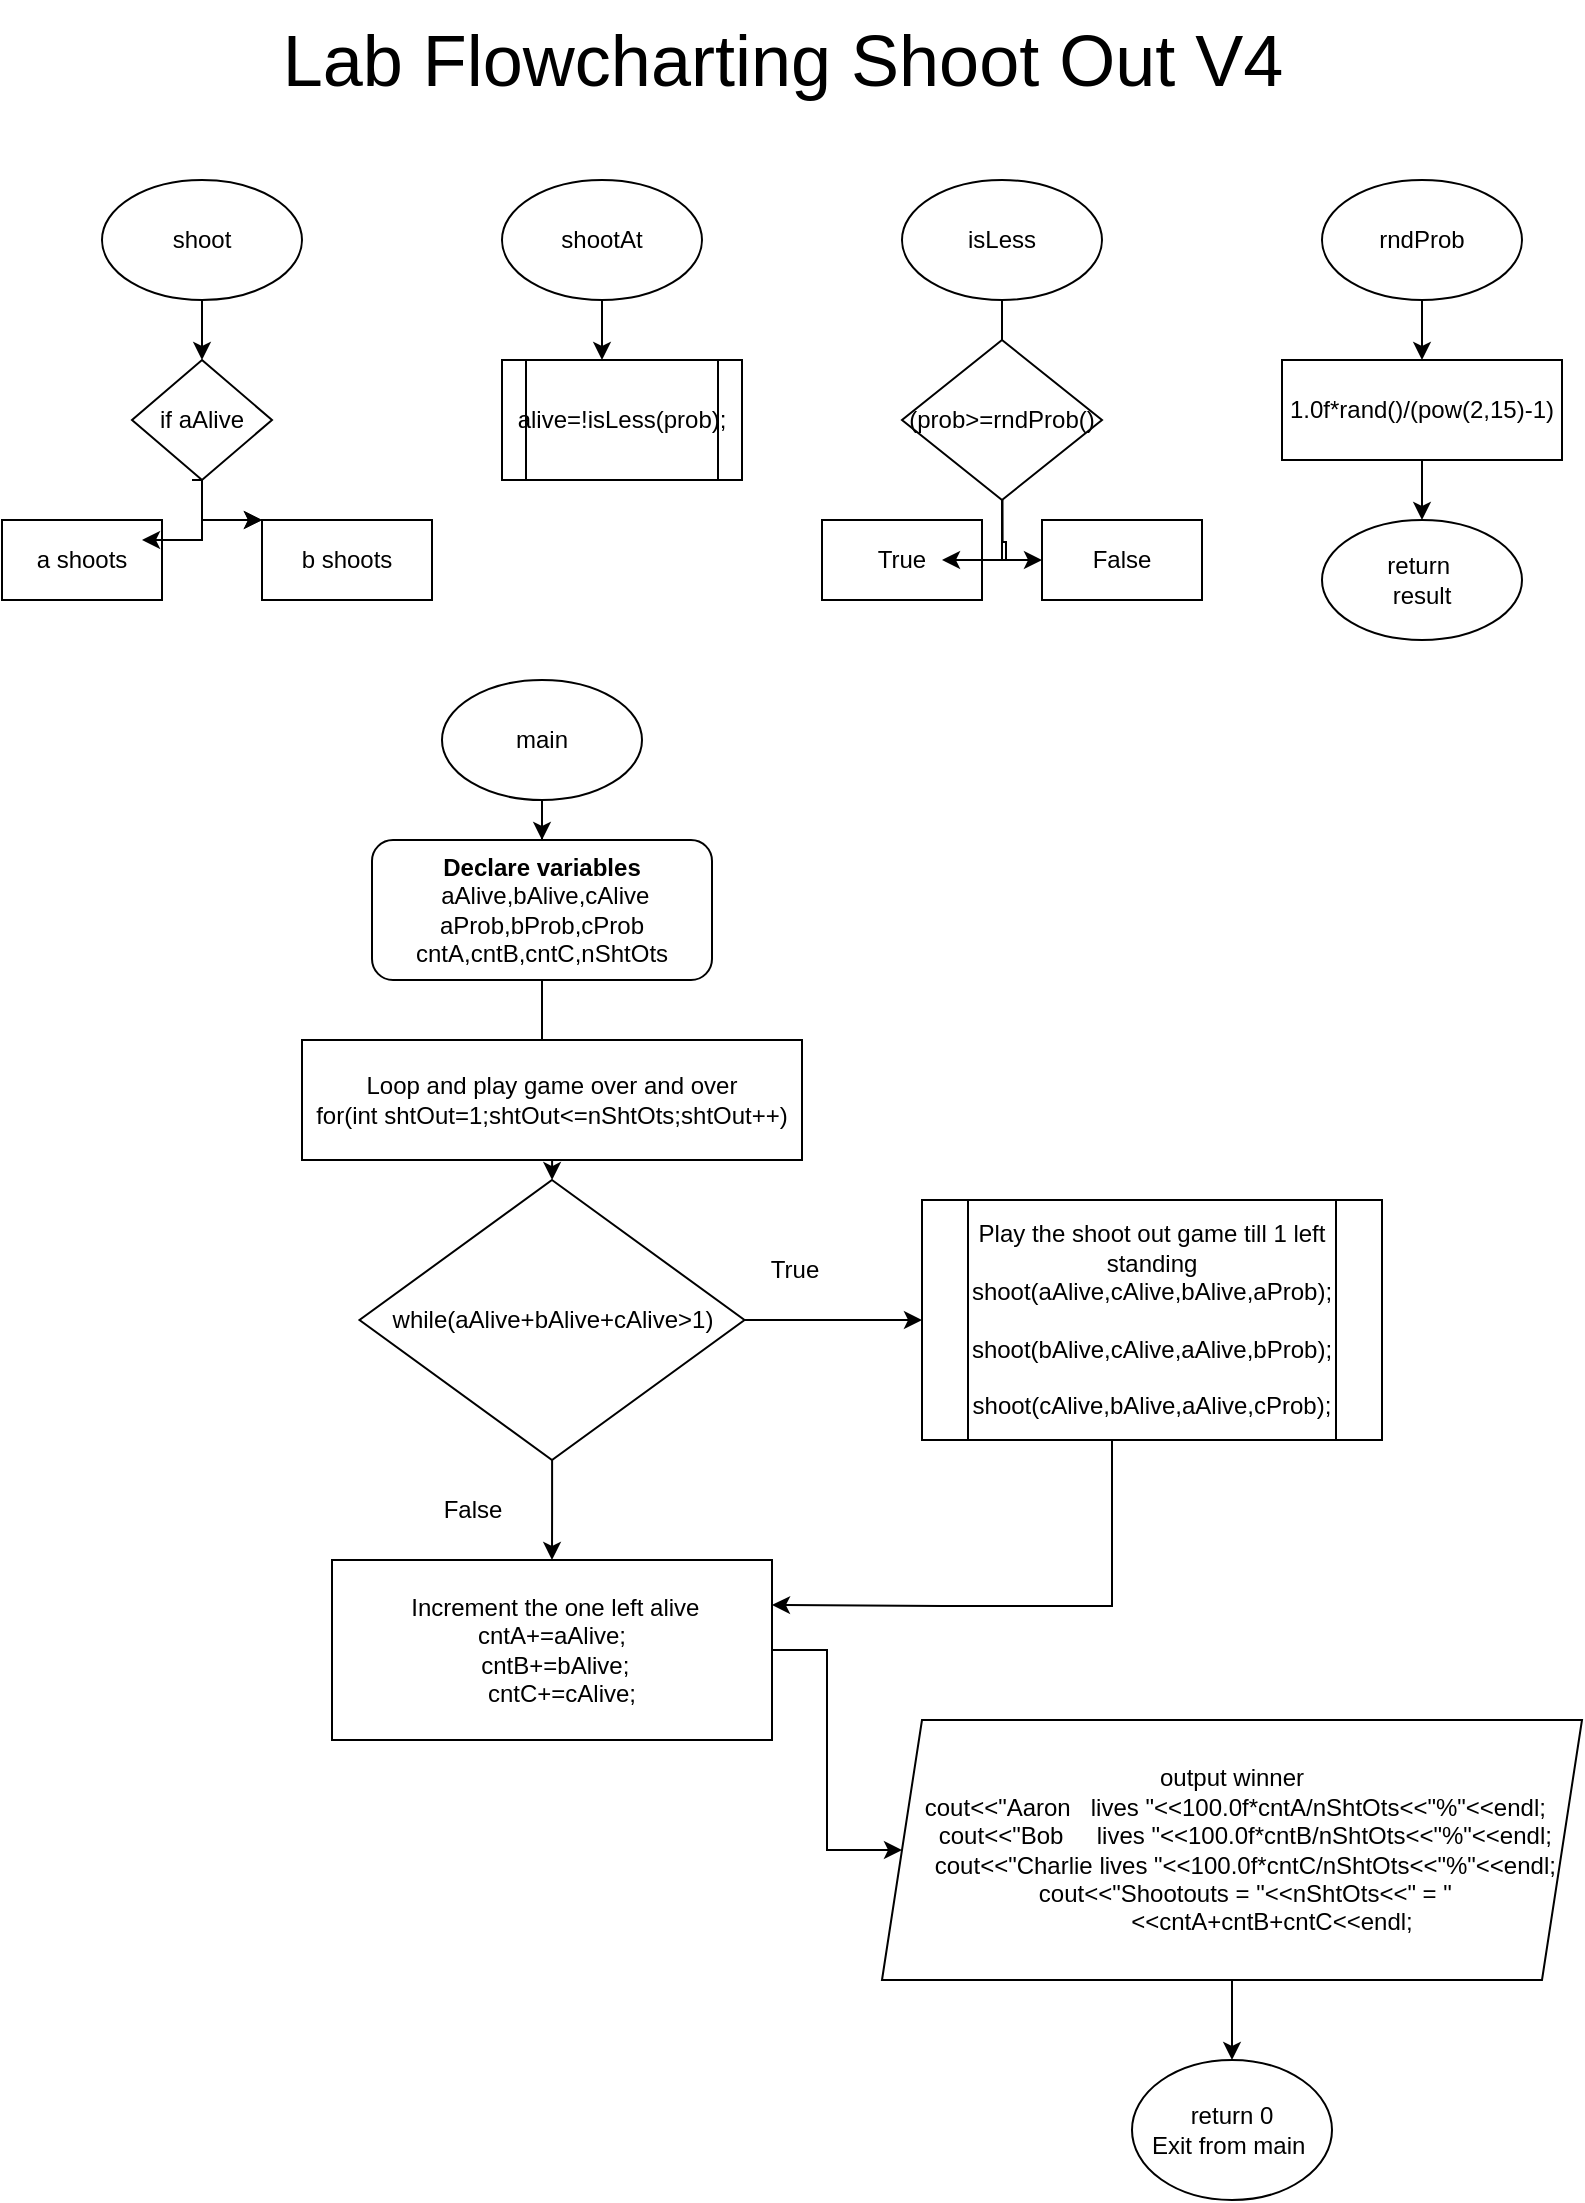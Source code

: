<mxfile version="23.0.2" type="device">
  <diagram id="C5RBs43oDa-KdzZeNtuy" name="Page-1">
    <mxGraphModel dx="688" dy="555" grid="1" gridSize="10" guides="1" tooltips="1" connect="1" arrows="1" fold="1" page="1" pageScale="1" pageWidth="827" pageHeight="1169" math="0" shadow="0">
      <root>
        <mxCell id="WIyWlLk6GJQsqaUBKTNV-0" />
        <mxCell id="WIyWlLk6GJQsqaUBKTNV-1" parent="WIyWlLk6GJQsqaUBKTNV-0" />
        <mxCell id="rM18hBFwyjFZ95cqFzwI-7" value="" style="edgeStyle=orthogonalEdgeStyle;rounded=0;orthogonalLoop=1;jettySize=auto;html=1;" edge="1" parent="WIyWlLk6GJQsqaUBKTNV-1" source="rM18hBFwyjFZ95cqFzwI-0" target="rM18hBFwyjFZ95cqFzwI-6">
          <mxGeometry relative="1" as="geometry" />
        </mxCell>
        <mxCell id="rM18hBFwyjFZ95cqFzwI-0" value="shoot" style="ellipse;whiteSpace=wrap;html=1;" vertex="1" parent="WIyWlLk6GJQsqaUBKTNV-1">
          <mxGeometry x="60" y="100" width="100" height="60" as="geometry" />
        </mxCell>
        <mxCell id="rM18hBFwyjFZ95cqFzwI-19" value="" style="edgeStyle=orthogonalEdgeStyle;rounded=0;orthogonalLoop=1;jettySize=auto;html=1;" edge="1" parent="WIyWlLk6GJQsqaUBKTNV-1" source="rM18hBFwyjFZ95cqFzwI-1" target="rM18hBFwyjFZ95cqFzwI-17">
          <mxGeometry relative="1" as="geometry">
            <Array as="points">
              <mxPoint x="310" y="190" />
              <mxPoint x="310" y="190" />
            </Array>
          </mxGeometry>
        </mxCell>
        <mxCell id="rM18hBFwyjFZ95cqFzwI-1" value="shootAt" style="ellipse;whiteSpace=wrap;html=1;" vertex="1" parent="WIyWlLk6GJQsqaUBKTNV-1">
          <mxGeometry x="260" y="100" width="100" height="60" as="geometry" />
        </mxCell>
        <mxCell id="rM18hBFwyjFZ95cqFzwI-42" value="" style="edgeStyle=orthogonalEdgeStyle;rounded=0;orthogonalLoop=1;jettySize=auto;html=1;" edge="1" parent="WIyWlLk6GJQsqaUBKTNV-1" source="rM18hBFwyjFZ95cqFzwI-2" target="rM18hBFwyjFZ95cqFzwI-33">
          <mxGeometry relative="1" as="geometry" />
        </mxCell>
        <mxCell id="rM18hBFwyjFZ95cqFzwI-2" value="main" style="ellipse;whiteSpace=wrap;html=1;" vertex="1" parent="WIyWlLk6GJQsqaUBKTNV-1">
          <mxGeometry x="230" y="350" width="100" height="60" as="geometry" />
        </mxCell>
        <mxCell id="rM18hBFwyjFZ95cqFzwI-27" value="" style="edgeStyle=orthogonalEdgeStyle;rounded=0;orthogonalLoop=1;jettySize=auto;html=1;" edge="1" parent="WIyWlLk6GJQsqaUBKTNV-1" source="rM18hBFwyjFZ95cqFzwI-3" target="rM18hBFwyjFZ95cqFzwI-22">
          <mxGeometry relative="1" as="geometry">
            <Array as="points">
              <mxPoint x="510" y="290" />
            </Array>
          </mxGeometry>
        </mxCell>
        <mxCell id="rM18hBFwyjFZ95cqFzwI-3" value="isLess" style="ellipse;whiteSpace=wrap;html=1;" vertex="1" parent="WIyWlLk6GJQsqaUBKTNV-1">
          <mxGeometry x="460" y="100" width="100" height="60" as="geometry" />
        </mxCell>
        <mxCell id="rM18hBFwyjFZ95cqFzwI-30" value="" style="edgeStyle=orthogonalEdgeStyle;rounded=0;orthogonalLoop=1;jettySize=auto;html=1;" edge="1" parent="WIyWlLk6GJQsqaUBKTNV-1" source="rM18hBFwyjFZ95cqFzwI-4" target="rM18hBFwyjFZ95cqFzwI-29">
          <mxGeometry relative="1" as="geometry" />
        </mxCell>
        <mxCell id="rM18hBFwyjFZ95cqFzwI-4" value="rndProb" style="ellipse;whiteSpace=wrap;html=1;" vertex="1" parent="WIyWlLk6GJQsqaUBKTNV-1">
          <mxGeometry x="670" y="100" width="100" height="60" as="geometry" />
        </mxCell>
        <mxCell id="rM18hBFwyjFZ95cqFzwI-5" value="&lt;font style=&quot;font-size: 36px;&quot;&gt;Lab Flowcharting Shoot Out V4&amp;nbsp;&lt;/font&gt;" style="text;html=1;align=center;verticalAlign=middle;resizable=0;points=[];autosize=1;strokeColor=none;fillColor=none;" vertex="1" parent="WIyWlLk6GJQsqaUBKTNV-1">
          <mxGeometry x="140" y="10" width="530" height="60" as="geometry" />
        </mxCell>
        <mxCell id="rM18hBFwyjFZ95cqFzwI-11" value="" style="edgeStyle=orthogonalEdgeStyle;rounded=0;orthogonalLoop=1;jettySize=auto;html=1;" edge="1" parent="WIyWlLk6GJQsqaUBKTNV-1" source="rM18hBFwyjFZ95cqFzwI-6" target="rM18hBFwyjFZ95cqFzwI-9">
          <mxGeometry relative="1" as="geometry">
            <Array as="points">
              <mxPoint x="110" y="270" />
            </Array>
          </mxGeometry>
        </mxCell>
        <mxCell id="rM18hBFwyjFZ95cqFzwI-12" value="" style="edgeStyle=orthogonalEdgeStyle;rounded=0;orthogonalLoop=1;jettySize=auto;html=1;" edge="1" parent="WIyWlLk6GJQsqaUBKTNV-1" source="rM18hBFwyjFZ95cqFzwI-6" target="rM18hBFwyjFZ95cqFzwI-9">
          <mxGeometry relative="1" as="geometry">
            <Array as="points">
              <mxPoint x="110" y="270" />
            </Array>
          </mxGeometry>
        </mxCell>
        <mxCell id="rM18hBFwyjFZ95cqFzwI-6" value="if aAlive" style="rhombus;whiteSpace=wrap;html=1;" vertex="1" parent="WIyWlLk6GJQsqaUBKTNV-1">
          <mxGeometry x="75" y="190" width="70" height="60" as="geometry" />
        </mxCell>
        <mxCell id="rM18hBFwyjFZ95cqFzwI-8" value="a shoots" style="rounded=0;whiteSpace=wrap;html=1;" vertex="1" parent="WIyWlLk6GJQsqaUBKTNV-1">
          <mxGeometry x="10" y="270" width="80" height="40" as="geometry" />
        </mxCell>
        <mxCell id="rM18hBFwyjFZ95cqFzwI-9" value="b shoots" style="rounded=0;whiteSpace=wrap;html=1;" vertex="1" parent="WIyWlLk6GJQsqaUBKTNV-1">
          <mxGeometry x="140" y="270" width="85" height="40" as="geometry" />
        </mxCell>
        <mxCell id="rM18hBFwyjFZ95cqFzwI-14" value="" style="edgeStyle=orthogonalEdgeStyle;rounded=0;orthogonalLoop=1;jettySize=auto;html=1;" edge="1" parent="WIyWlLk6GJQsqaUBKTNV-1">
          <mxGeometry relative="1" as="geometry">
            <mxPoint x="110" y="250" as="sourcePoint" />
            <mxPoint x="80" y="280" as="targetPoint" />
            <Array as="points">
              <mxPoint x="105" y="250" />
              <mxPoint x="110" y="250" />
              <mxPoint x="110" y="280" />
            </Array>
          </mxGeometry>
        </mxCell>
        <mxCell id="rM18hBFwyjFZ95cqFzwI-17" value="alive=!isLess(prob);" style="shape=process;whiteSpace=wrap;html=1;backgroundOutline=1;" vertex="1" parent="WIyWlLk6GJQsqaUBKTNV-1">
          <mxGeometry x="260" y="190" width="120" height="60" as="geometry" />
        </mxCell>
        <mxCell id="rM18hBFwyjFZ95cqFzwI-20" value="(prob&gt;=rndProb()" style="rhombus;whiteSpace=wrap;html=1;" vertex="1" parent="WIyWlLk6GJQsqaUBKTNV-1">
          <mxGeometry x="460" y="180" width="100" height="80" as="geometry" />
        </mxCell>
        <mxCell id="rM18hBFwyjFZ95cqFzwI-21" value="True" style="rounded=0;whiteSpace=wrap;html=1;" vertex="1" parent="WIyWlLk6GJQsqaUBKTNV-1">
          <mxGeometry x="420" y="270" width="80" height="40" as="geometry" />
        </mxCell>
        <mxCell id="rM18hBFwyjFZ95cqFzwI-22" value="False" style="rounded=0;whiteSpace=wrap;html=1;" vertex="1" parent="WIyWlLk6GJQsqaUBKTNV-1">
          <mxGeometry x="530" y="270" width="80" height="40" as="geometry" />
        </mxCell>
        <mxCell id="rM18hBFwyjFZ95cqFzwI-25" value="" style="edgeStyle=orthogonalEdgeStyle;rounded=0;orthogonalLoop=1;jettySize=auto;html=1;" edge="1" parent="WIyWlLk6GJQsqaUBKTNV-1">
          <mxGeometry relative="1" as="geometry">
            <mxPoint x="510.25" y="260" as="sourcePoint" />
            <mxPoint x="480" y="290" as="targetPoint" />
            <Array as="points">
              <mxPoint x="510" y="281" />
              <mxPoint x="512" y="281" />
              <mxPoint x="512" y="290" />
            </Array>
          </mxGeometry>
        </mxCell>
        <mxCell id="rM18hBFwyjFZ95cqFzwI-28" value="return&amp;nbsp;&lt;br&gt;result" style="ellipse;whiteSpace=wrap;html=1;" vertex="1" parent="WIyWlLk6GJQsqaUBKTNV-1">
          <mxGeometry x="670" y="270" width="100" height="60" as="geometry" />
        </mxCell>
        <mxCell id="rM18hBFwyjFZ95cqFzwI-31" value="" style="edgeStyle=orthogonalEdgeStyle;rounded=0;orthogonalLoop=1;jettySize=auto;html=1;" edge="1" parent="WIyWlLk6GJQsqaUBKTNV-1" source="rM18hBFwyjFZ95cqFzwI-29" target="rM18hBFwyjFZ95cqFzwI-28">
          <mxGeometry relative="1" as="geometry" />
        </mxCell>
        <mxCell id="rM18hBFwyjFZ95cqFzwI-29" value="1.0f*rand()/(pow(2,15)-1)" style="rounded=0;whiteSpace=wrap;html=1;" vertex="1" parent="WIyWlLk6GJQsqaUBKTNV-1">
          <mxGeometry x="650" y="190" width="140" height="50" as="geometry" />
        </mxCell>
        <mxCell id="rM18hBFwyjFZ95cqFzwI-43" value="" style="edgeStyle=orthogonalEdgeStyle;rounded=0;orthogonalLoop=1;jettySize=auto;html=1;" edge="1" parent="WIyWlLk6GJQsqaUBKTNV-1" source="rM18hBFwyjFZ95cqFzwI-33" target="rM18hBFwyjFZ95cqFzwI-36">
          <mxGeometry relative="1" as="geometry" />
        </mxCell>
        <mxCell id="rM18hBFwyjFZ95cqFzwI-33" value="&lt;b&gt;Declare variables&lt;/b&gt;&lt;br&gt;&amp;nbsp;aAlive,bAlive,cAlive&lt;br&gt;aProb,bProb,cProb&lt;br&gt;cntA,cntB,cntC,nShtOts" style="rounded=1;whiteSpace=wrap;html=1;" vertex="1" parent="WIyWlLk6GJQsqaUBKTNV-1">
          <mxGeometry x="195" y="430" width="170" height="70" as="geometry" />
        </mxCell>
        <mxCell id="rM18hBFwyjFZ95cqFzwI-35" value="Loop and play game over and over&lt;br&gt;for(int shtOut=1;shtOut&amp;lt;=nShtOts;shtOut++)" style="rounded=0;whiteSpace=wrap;html=1;" vertex="1" parent="WIyWlLk6GJQsqaUBKTNV-1">
          <mxGeometry x="160" y="530" width="250" height="60" as="geometry" />
        </mxCell>
        <mxCell id="rM18hBFwyjFZ95cqFzwI-40" value="" style="edgeStyle=orthogonalEdgeStyle;rounded=0;orthogonalLoop=1;jettySize=auto;html=1;" edge="1" parent="WIyWlLk6GJQsqaUBKTNV-1" source="rM18hBFwyjFZ95cqFzwI-36" target="rM18hBFwyjFZ95cqFzwI-39">
          <mxGeometry relative="1" as="geometry" />
        </mxCell>
        <mxCell id="rM18hBFwyjFZ95cqFzwI-41" value="" style="edgeStyle=orthogonalEdgeStyle;rounded=0;orthogonalLoop=1;jettySize=auto;html=1;" edge="1" parent="WIyWlLk6GJQsqaUBKTNV-1" source="rM18hBFwyjFZ95cqFzwI-36" target="rM18hBFwyjFZ95cqFzwI-38">
          <mxGeometry relative="1" as="geometry" />
        </mxCell>
        <mxCell id="rM18hBFwyjFZ95cqFzwI-36" value="while(aAlive+bAlive+cAlive&gt;1)" style="rhombus;whiteSpace=wrap;html=1;" vertex="1" parent="WIyWlLk6GJQsqaUBKTNV-1">
          <mxGeometry x="188.75" y="600" width="192.5" height="140" as="geometry" />
        </mxCell>
        <mxCell id="rM18hBFwyjFZ95cqFzwI-49" value="" style="edgeStyle=orthogonalEdgeStyle;rounded=0;orthogonalLoop=1;jettySize=auto;html=1;" edge="1" parent="WIyWlLk6GJQsqaUBKTNV-1" source="rM18hBFwyjFZ95cqFzwI-38" target="rM18hBFwyjFZ95cqFzwI-48">
          <mxGeometry relative="1" as="geometry" />
        </mxCell>
        <mxCell id="rM18hBFwyjFZ95cqFzwI-38" value="&lt;div&gt;&amp;nbsp;Increment the one left alive&lt;/div&gt;&lt;div&gt;&lt;span style=&quot;background-color: initial;&quot;&gt;cntA+=aAlive;&lt;/span&gt;&lt;/div&gt;&lt;div&gt;&amp;nbsp;cntB+=bAlive;&lt;/div&gt;&lt;div&gt;&amp;nbsp; &amp;nbsp;cntC+=cAlive;&lt;/div&gt;" style="rounded=0;whiteSpace=wrap;html=1;" vertex="1" parent="WIyWlLk6GJQsqaUBKTNV-1">
          <mxGeometry x="175" y="790" width="220" height="90" as="geometry" />
        </mxCell>
        <mxCell id="rM18hBFwyjFZ95cqFzwI-52" value="" style="edgeStyle=orthogonalEdgeStyle;rounded=0;orthogonalLoop=1;jettySize=auto;html=1;entryX=1;entryY=0.25;entryDx=0;entryDy=0;" edge="1" parent="WIyWlLk6GJQsqaUBKTNV-1" source="rM18hBFwyjFZ95cqFzwI-39" target="rM18hBFwyjFZ95cqFzwI-38">
          <mxGeometry relative="1" as="geometry">
            <Array as="points">
              <mxPoint x="565" y="813" />
              <mxPoint x="480" y="813" />
            </Array>
          </mxGeometry>
        </mxCell>
        <mxCell id="rM18hBFwyjFZ95cqFzwI-39" value="&lt;div&gt;Play the shoot out game till 1 left standing&lt;br&gt;&lt;/div&gt;&lt;div&gt;shoot(aAlive,cAlive,bAlive,aProb);&lt;/div&gt;&lt;div&gt;&amp;nbsp; &amp;nbsp; &amp;nbsp; &amp;nbsp; &amp;nbsp; &amp;nbsp; shoot(bAlive,cAlive,aAlive,bProb);&lt;/div&gt;&lt;div&gt;&amp;nbsp; &amp;nbsp; &amp;nbsp; &amp;nbsp; &amp;nbsp; &amp;nbsp; shoot(cAlive,bAlive,aAlive,cProb);&lt;/div&gt;" style="shape=process;whiteSpace=wrap;html=1;backgroundOutline=1;" vertex="1" parent="WIyWlLk6GJQsqaUBKTNV-1">
          <mxGeometry x="470" y="610" width="230" height="120" as="geometry" />
        </mxCell>
        <mxCell id="rM18hBFwyjFZ95cqFzwI-44" value="True" style="text;html=1;align=center;verticalAlign=middle;resizable=0;points=[];autosize=1;strokeColor=none;fillColor=none;" vertex="1" parent="WIyWlLk6GJQsqaUBKTNV-1">
          <mxGeometry x="381.25" y="630" width="50" height="30" as="geometry" />
        </mxCell>
        <mxCell id="rM18hBFwyjFZ95cqFzwI-45" value="False" style="text;html=1;align=center;verticalAlign=middle;resizable=0;points=[];autosize=1;strokeColor=none;fillColor=none;" vertex="1" parent="WIyWlLk6GJQsqaUBKTNV-1">
          <mxGeometry x="220" y="750" width="50" height="30" as="geometry" />
        </mxCell>
        <mxCell id="rM18hBFwyjFZ95cqFzwI-47" value="return 0&lt;br&gt;Exit from main&amp;nbsp;" style="ellipse;whiteSpace=wrap;html=1;" vertex="1" parent="WIyWlLk6GJQsqaUBKTNV-1">
          <mxGeometry x="575" y="1040" width="100" height="70" as="geometry" />
        </mxCell>
        <mxCell id="rM18hBFwyjFZ95cqFzwI-50" value="" style="edgeStyle=orthogonalEdgeStyle;rounded=0;orthogonalLoop=1;jettySize=auto;html=1;" edge="1" parent="WIyWlLk6GJQsqaUBKTNV-1" source="rM18hBFwyjFZ95cqFzwI-48" target="rM18hBFwyjFZ95cqFzwI-47">
          <mxGeometry relative="1" as="geometry" />
        </mxCell>
        <mxCell id="rM18hBFwyjFZ95cqFzwI-48" value="output winner&lt;br style=&quot;border-color: var(--border-color);&quot;&gt;&lt;div style=&quot;border-color: var(--border-color);&quot;&gt;&amp;nbsp;cout&amp;lt;&amp;lt;&quot;Aaron&amp;nbsp; &amp;nbsp;lives &quot;&amp;lt;&amp;lt;100.0f*cntA/nShtOts&amp;lt;&amp;lt;&quot;%&quot;&amp;lt;&amp;lt;endl;&lt;/div&gt;&lt;div style=&quot;border-color: var(--border-color);&quot;&gt;&amp;nbsp; &amp;nbsp; cout&amp;lt;&amp;lt;&quot;Bob&amp;nbsp; &amp;nbsp; &amp;nbsp;lives &quot;&amp;lt;&amp;lt;100.0f*cntB/nShtOts&amp;lt;&amp;lt;&quot;%&quot;&amp;lt;&amp;lt;endl;&lt;/div&gt;&lt;div style=&quot;border-color: var(--border-color);&quot;&gt;&amp;nbsp; &amp;nbsp; cout&amp;lt;&amp;lt;&quot;Charlie lives &quot;&amp;lt;&amp;lt;100.0f*cntC/nShtOts&amp;lt;&amp;lt;&quot;%&quot;&amp;lt;&amp;lt;endl;&lt;/div&gt;&lt;div style=&quot;border-color: var(--border-color);&quot;&gt;&amp;nbsp; &amp;nbsp; cout&amp;lt;&amp;lt;&quot;Shootouts = &quot;&amp;lt;&amp;lt;nShtOts&amp;lt;&amp;lt;&quot; = &quot;&lt;/div&gt;&lt;div style=&quot;border-color: var(--border-color);&quot;&gt;&amp;nbsp; &amp;nbsp; &amp;nbsp; &amp;nbsp; &amp;nbsp; &amp;nbsp; &amp;lt;&amp;lt;cntA+cntB+cntC&amp;lt;&amp;lt;endl;&lt;/div&gt;" style="shape=parallelogram;perimeter=parallelogramPerimeter;whiteSpace=wrap;html=1;fixedSize=1;" vertex="1" parent="WIyWlLk6GJQsqaUBKTNV-1">
          <mxGeometry x="450" y="870" width="350" height="130" as="geometry" />
        </mxCell>
      </root>
    </mxGraphModel>
  </diagram>
</mxfile>
